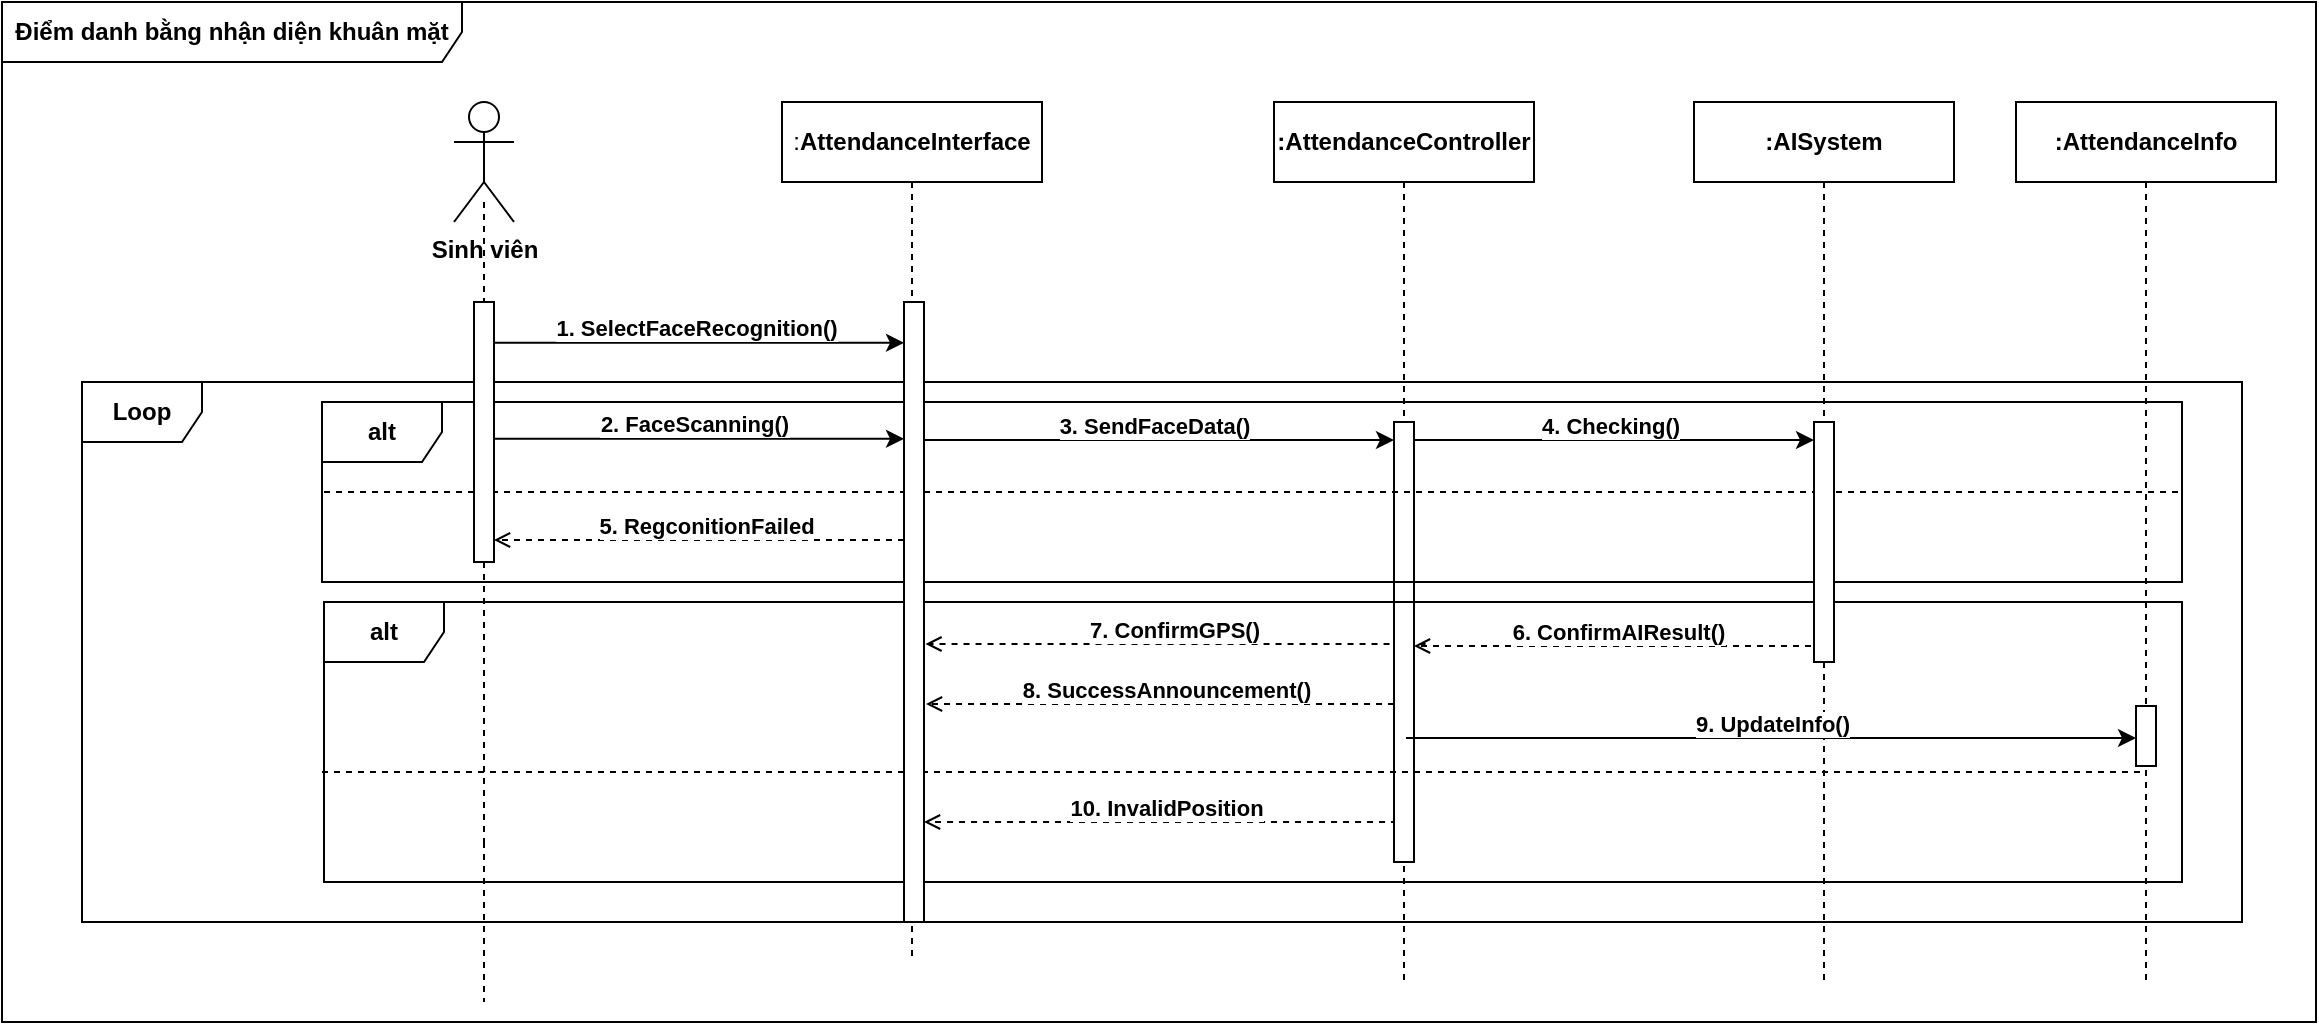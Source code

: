<mxfile version="26.1.1">
  <diagram name="Trang-1" id="4usXKougZuyjaYj5MZAy">
    <mxGraphModel grid="1" page="1" gridSize="10" guides="1" tooltips="1" connect="1" arrows="1" fold="1" pageScale="1" pageWidth="850" pageHeight="1100" math="0" shadow="0">
      <root>
        <mxCell id="0" />
        <mxCell id="1" parent="0" />
        <mxCell id="RWcy0jtKhn7Z4Ec1hUX6-2" value="Điểm danh bằng nhận diện khuân mặt" style="shape=umlFrame;whiteSpace=wrap;html=1;pointerEvents=0;recursiveResize=0;container=1;collapsible=0;width=230;fontStyle=1;height=30;" vertex="1" parent="1">
          <mxGeometry x="-417" y="190" width="1157" height="510" as="geometry" />
        </mxCell>
        <mxCell id="RWcy0jtKhn7Z4Ec1hUX6-13" value="&lt;b&gt;4. Checking()&lt;/b&gt;" style="endArrow=classic;html=1;rounded=0;targetPerimeterSpacing=0;spacingTop=-15;" edge="1" parent="RWcy0jtKhn7Z4Ec1hUX6-2" target="RWcy0jtKhn7Z4Ec1hUX6-47">
          <mxGeometry x="0.002" width="50" height="50" relative="1" as="geometry">
            <mxPoint x="701" y="219" as="sourcePoint" />
            <mxPoint x="910.5" y="219" as="targetPoint" />
            <mxPoint as="offset" />
          </mxGeometry>
        </mxCell>
        <mxCell id="RWcy0jtKhn7Z4Ec1hUX6-43" value="&lt;b&gt;10. InvalidPosition&lt;/b&gt;" style="endArrow=open;html=1;rounded=0;targetPerimeterSpacing=0;spacingTop=-15;dashed=1;endFill=0;" edge="1" parent="RWcy0jtKhn7Z4Ec1hUX6-2" target="RWcy0jtKhn7Z4Ec1hUX6-45">
          <mxGeometry x="0.002" width="50" height="50" relative="1" as="geometry">
            <mxPoint x="703.52" y="410" as="sourcePoint" />
            <mxPoint x="453.481" y="410" as="targetPoint" />
            <mxPoint as="offset" />
          </mxGeometry>
        </mxCell>
        <mxCell id="RWcy0jtKhn7Z4Ec1hUX6-16" value="&lt;b&gt;8. SuccessAnnouncement()&lt;/b&gt;" style="endArrow=open;html=1;rounded=0;targetPerimeterSpacing=0;spacingTop=-15;dashed=1;endFill=0;" edge="1" parent="RWcy0jtKhn7Z4Ec1hUX6-2">
          <mxGeometry x="0.002" width="50" height="50" relative="1" as="geometry">
            <mxPoint x="702" y="351" as="sourcePoint" />
            <mxPoint x="462" y="351" as="targetPoint" />
            <mxPoint as="offset" />
          </mxGeometry>
        </mxCell>
        <mxCell id="RWcy0jtKhn7Z4Ec1hUX6-15" value="&lt;b&gt;7. ConfirmGPS()&lt;/b&gt;" style="endArrow=open;html=1;rounded=0;targetPerimeterSpacing=0;spacingTop=-15;dashed=1;endFill=0;" edge="1" parent="RWcy0jtKhn7Z4Ec1hUX6-2">
          <mxGeometry x="0.002" width="50" height="50" relative="1" as="geometry">
            <mxPoint x="711.77" y="321" as="sourcePoint" />
            <mxPoint x="461.731" y="321" as="targetPoint" />
            <mxPoint as="offset" />
          </mxGeometry>
        </mxCell>
        <mxCell id="RWcy0jtKhn7Z4Ec1hUX6-3" value="&lt;b&gt;Sinh viên&lt;/b&gt;" style="shape=umlActor;verticalLabelPosition=bottom;verticalAlign=top;html=1;" vertex="1" parent="RWcy0jtKhn7Z4Ec1hUX6-2">
          <mxGeometry x="226" y="50" width="30" height="60" as="geometry" />
        </mxCell>
        <mxCell id="RWcy0jtKhn7Z4Ec1hUX6-4" value=":&lt;b&gt;AttendanceInterface&lt;/b&gt;" style="shape=umlLifeline;perimeter=lifelinePerimeter;whiteSpace=wrap;html=1;container=1;dropTarget=0;collapsible=0;recursiveResize=0;outlineConnect=0;portConstraint=eastwest;newEdgeStyle={&quot;edgeStyle&quot;:&quot;elbowEdgeStyle&quot;,&quot;elbow&quot;:&quot;vertical&quot;,&quot;curved&quot;:0,&quot;rounded&quot;:0};" vertex="1" parent="RWcy0jtKhn7Z4Ec1hUX6-2">
          <mxGeometry x="390" y="50" width="130" height="430" as="geometry" />
        </mxCell>
        <mxCell id="RWcy0jtKhn7Z4Ec1hUX6-5" value="&lt;b&gt;:AttendanceController&lt;/b&gt;" style="shape=umlLifeline;perimeter=lifelinePerimeter;whiteSpace=wrap;html=1;container=1;dropTarget=0;collapsible=0;recursiveResize=0;outlineConnect=0;portConstraint=eastwest;newEdgeStyle={&quot;edgeStyle&quot;:&quot;elbowEdgeStyle&quot;,&quot;elbow&quot;:&quot;vertical&quot;,&quot;curved&quot;:0,&quot;rounded&quot;:0};" vertex="1" parent="RWcy0jtKhn7Z4Ec1hUX6-2">
          <mxGeometry x="636" y="50" width="130" height="440" as="geometry" />
        </mxCell>
        <mxCell id="RWcy0jtKhn7Z4Ec1hUX6-46" value="" style="html=1;points=[[0,0,0,0,5],[0,1,0,0,-5],[1,0,0,0,5],[1,1,0,0,-5]];perimeter=orthogonalPerimeter;outlineConnect=0;targetShapes=umlLifeline;portConstraint=eastwest;newEdgeStyle={&quot;curved&quot;:0,&quot;rounded&quot;:0};" vertex="1" parent="RWcy0jtKhn7Z4Ec1hUX6-5">
          <mxGeometry x="60" y="160" width="10" height="220" as="geometry" />
        </mxCell>
        <mxCell id="RWcy0jtKhn7Z4Ec1hUX6-6" value="&lt;b&gt;:AISystem&lt;/b&gt;" style="shape=umlLifeline;perimeter=lifelinePerimeter;whiteSpace=wrap;html=1;container=1;dropTarget=0;collapsible=0;recursiveResize=0;outlineConnect=0;portConstraint=eastwest;newEdgeStyle={&quot;edgeStyle&quot;:&quot;elbowEdgeStyle&quot;,&quot;elbow&quot;:&quot;vertical&quot;,&quot;curved&quot;:0,&quot;rounded&quot;:0};" vertex="1" parent="RWcy0jtKhn7Z4Ec1hUX6-2">
          <mxGeometry x="846" y="50" width="130" height="440" as="geometry" />
        </mxCell>
        <mxCell id="RWcy0jtKhn7Z4Ec1hUX6-41" style="edgeStyle=orthogonalEdgeStyle;rounded=0;orthogonalLoop=1;jettySize=auto;html=1;endArrow=none;startFill=0;dashed=1;" edge="1" parent="RWcy0jtKhn7Z4Ec1hUX6-2" source="RWcy0jtKhn7Z4Ec1hUX6-9">
          <mxGeometry relative="1" as="geometry">
            <mxPoint x="241" y="500" as="targetPoint" />
          </mxGeometry>
        </mxCell>
        <mxCell id="RWcy0jtKhn7Z4Ec1hUX6-9" value="" style="line;strokeWidth=1;direction=south;html=1;dashed=1;" vertex="1" parent="RWcy0jtKhn7Z4Ec1hUX6-2">
          <mxGeometry x="236" y="100" width="10" height="320" as="geometry" />
        </mxCell>
        <mxCell id="RWcy0jtKhn7Z4Ec1hUX6-10" value="&lt;b&gt;1. SelectFaceRecognition()&lt;/b&gt;" style="endArrow=classic;html=1;rounded=0;exitX=0.22;exitY=0.392;exitDx=0;exitDy=0;exitPerimeter=0;targetPerimeterSpacing=0;spacingTop=-15;" edge="1" parent="RWcy0jtKhn7Z4Ec1hUX6-2" source="RWcy0jtKhn7Z4Ec1hUX6-9" target="RWcy0jtKhn7Z4Ec1hUX6-45">
          <mxGeometry x="0.002" width="50" height="50" relative="1" as="geometry">
            <mxPoint x="506" y="270" as="sourcePoint" />
            <mxPoint x="556" y="220" as="targetPoint" />
            <mxPoint as="offset" />
          </mxGeometry>
        </mxCell>
        <mxCell id="RWcy0jtKhn7Z4Ec1hUX6-11" value="&lt;b&gt;2. FaceScanning()&lt;/b&gt;" style="endArrow=classic;html=1;rounded=0;targetPerimeterSpacing=0;spacingTop=-15;exitX=0.37;exitY=0.577;exitDx=0;exitDy=0;exitPerimeter=0;" edge="1" parent="RWcy0jtKhn7Z4Ec1hUX6-2" source="RWcy0jtKhn7Z4Ec1hUX6-9" target="RWcy0jtKhn7Z4Ec1hUX6-45">
          <mxGeometry x="0.002" width="50" height="50" relative="1" as="geometry">
            <mxPoint x="256" y="220" as="sourcePoint" />
            <mxPoint x="456" y="218" as="targetPoint" />
            <mxPoint as="offset" />
          </mxGeometry>
        </mxCell>
        <mxCell id="RWcy0jtKhn7Z4Ec1hUX6-12" value="&lt;b&gt;3. SendFaceData()&lt;/b&gt;" style="endArrow=classic;html=1;rounded=0;targetPerimeterSpacing=0;spacingTop=-15;" edge="1" parent="RWcy0jtKhn7Z4Ec1hUX6-2" target="RWcy0jtKhn7Z4Ec1hUX6-46">
          <mxGeometry x="0.002" width="50" height="50" relative="1" as="geometry">
            <mxPoint x="455.731" y="219" as="sourcePoint" />
            <mxPoint x="700.5" y="219" as="targetPoint" />
            <mxPoint as="offset" />
          </mxGeometry>
        </mxCell>
        <mxCell id="RWcy0jtKhn7Z4Ec1hUX6-14" value="&lt;b&gt;6. ConfirmAIResult()&lt;/b&gt;" style="endArrow=open;html=1;rounded=0;targetPerimeterSpacing=0;spacingTop=-15;dashed=1;endFill=0;" edge="1" parent="RWcy0jtKhn7Z4Ec1hUX6-2" target="RWcy0jtKhn7Z4Ec1hUX6-46">
          <mxGeometry x="0.002" width="50" height="50" relative="1" as="geometry">
            <mxPoint x="910.5" y="322" as="sourcePoint" />
            <mxPoint x="707" y="322" as="targetPoint" />
            <mxPoint as="offset" />
          </mxGeometry>
        </mxCell>
        <mxCell id="RWcy0jtKhn7Z4Ec1hUX6-18" value="Loop" style="shape=umlFrame;whiteSpace=wrap;html=1;pointerEvents=0;fontStyle=1" vertex="1" parent="RWcy0jtKhn7Z4Ec1hUX6-2">
          <mxGeometry x="40" y="190" width="1080" height="270" as="geometry" />
        </mxCell>
        <mxCell id="RWcy0jtKhn7Z4Ec1hUX6-19" value="&lt;b&gt;alt&lt;/b&gt;" style="shape=umlFrame;whiteSpace=wrap;html=1;pointerEvents=0;" vertex="1" parent="RWcy0jtKhn7Z4Ec1hUX6-2">
          <mxGeometry x="160" y="200" width="930" height="90" as="geometry" />
        </mxCell>
        <mxCell id="RWcy0jtKhn7Z4Ec1hUX6-37" value="" style="line;strokeWidth=1;html=1;perimeter=backbonePerimeter;points=[];outlineConnect=0;dashed=1;" vertex="1" parent="RWcy0jtKhn7Z4Ec1hUX6-2">
          <mxGeometry x="161" y="240" width="929" height="10" as="geometry" />
        </mxCell>
        <mxCell id="RWcy0jtKhn7Z4Ec1hUX6-38" value="&lt;b&gt;5. RegconitionFailed&lt;/b&gt;" style="endArrow=open;html=1;rounded=0;targetPerimeterSpacing=0;spacingTop=-15;dashed=1;endFill=0;" edge="1" parent="RWcy0jtKhn7Z4Ec1hUX6-2" target="RWcy0jtKhn7Z4Ec1hUX6-44">
          <mxGeometry x="0.002" width="50" height="50" relative="1" as="geometry">
            <mxPoint x="457" y="269" as="sourcePoint" />
            <mxPoint x="277.001" y="269.68" as="targetPoint" />
            <mxPoint as="offset" />
          </mxGeometry>
        </mxCell>
        <mxCell id="RWcy0jtKhn7Z4Ec1hUX6-39" value="&lt;b&gt;alt&lt;/b&gt;" style="shape=umlFrame;whiteSpace=wrap;html=1;pointerEvents=0;" vertex="1" parent="RWcy0jtKhn7Z4Ec1hUX6-2">
          <mxGeometry x="161" y="300" width="929" height="140" as="geometry" />
        </mxCell>
        <mxCell id="RWcy0jtKhn7Z4Ec1hUX6-42" value="" style="line;strokeWidth=1;html=1;perimeter=backbonePerimeter;points=[];outlineConnect=0;dashed=1;" vertex="1" parent="RWcy0jtKhn7Z4Ec1hUX6-2">
          <mxGeometry x="160" y="380" width="910" height="10" as="geometry" />
        </mxCell>
        <mxCell id="RWcy0jtKhn7Z4Ec1hUX6-44" value="" style="html=1;points=[[0,0,0,0,5],[0,1,0,0,-5],[1,0,0,0,5],[1,1,0,0,-5]];perimeter=orthogonalPerimeter;outlineConnect=0;targetShapes=umlLifeline;portConstraint=eastwest;newEdgeStyle={&quot;curved&quot;:0,&quot;rounded&quot;:0};" vertex="1" parent="RWcy0jtKhn7Z4Ec1hUX6-2">
          <mxGeometry x="236" y="150" width="10" height="130" as="geometry" />
        </mxCell>
        <mxCell id="RWcy0jtKhn7Z4Ec1hUX6-45" value="" style="html=1;points=[[0,0,0,0,5],[0,1,0,0,-5],[1,0,0,0,5],[1,1,0,0,-5]];perimeter=orthogonalPerimeter;outlineConnect=0;targetShapes=umlLifeline;portConstraint=eastwest;newEdgeStyle={&quot;curved&quot;:0,&quot;rounded&quot;:0};" vertex="1" parent="RWcy0jtKhn7Z4Ec1hUX6-2">
          <mxGeometry x="451" y="150" width="10" height="310" as="geometry" />
        </mxCell>
        <mxCell id="RWcy0jtKhn7Z4Ec1hUX6-47" value="" style="html=1;points=[[0,0,0,0,5],[0,1,0,0,-5],[1,0,0,0,5],[1,1,0,0,-5]];perimeter=orthogonalPerimeter;outlineConnect=0;targetShapes=umlLifeline;portConstraint=eastwest;newEdgeStyle={&quot;curved&quot;:0,&quot;rounded&quot;:0};" vertex="1" parent="RWcy0jtKhn7Z4Ec1hUX6-2">
          <mxGeometry x="906" y="210" width="10" height="120" as="geometry" />
        </mxCell>
        <mxCell id="_Bvj9qoO0xXd9YdyCGpj-1" value="&lt;b&gt;:AttendanceInfo&lt;/b&gt;" style="shape=umlLifeline;perimeter=lifelinePerimeter;whiteSpace=wrap;html=1;container=1;dropTarget=0;collapsible=0;recursiveResize=0;outlineConnect=0;portConstraint=eastwest;newEdgeStyle={&quot;edgeStyle&quot;:&quot;elbowEdgeStyle&quot;,&quot;elbow&quot;:&quot;vertical&quot;,&quot;curved&quot;:0,&quot;rounded&quot;:0};" vertex="1" parent="RWcy0jtKhn7Z4Ec1hUX6-2">
          <mxGeometry x="1007" y="50" width="130" height="440" as="geometry" />
        </mxCell>
        <mxCell id="_Bvj9qoO0xXd9YdyCGpj-5" value="" style="html=1;points=[[0,0,0,0,5],[0,1,0,0,-5],[1,0,0,0,5],[1,1,0,0,-5]];perimeter=orthogonalPerimeter;outlineConnect=0;targetShapes=umlLifeline;portConstraint=eastwest;newEdgeStyle={&quot;curved&quot;:0,&quot;rounded&quot;:0};" vertex="1" parent="_Bvj9qoO0xXd9YdyCGpj-1">
          <mxGeometry x="60" y="302" width="10" height="30" as="geometry" />
        </mxCell>
        <mxCell id="RWcy0jtKhn7Z4Ec1hUX6-17" value="&lt;b&gt;9. UpdateInfo()&lt;/b&gt;" style="endArrow=classic;html=1;rounded=0;targetPerimeterSpacing=0;spacingTop=-15;" edge="1" parent="RWcy0jtKhn7Z4Ec1hUX6-2" target="_Bvj9qoO0xXd9YdyCGpj-5">
          <mxGeometry x="0.002" width="50" height="50" relative="1" as="geometry">
            <mxPoint x="702" y="368" as="sourcePoint" />
            <mxPoint x="1067.27" y="366.81" as="targetPoint" />
            <mxPoint as="offset" />
          </mxGeometry>
        </mxCell>
      </root>
    </mxGraphModel>
  </diagram>
</mxfile>
